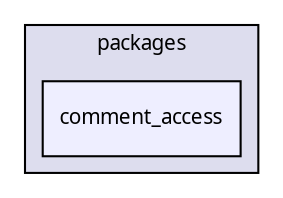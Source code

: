 digraph "packages/comment/packages/comment_access/" {
  compound=true
  node [ fontsize="10", fontname="FreeSans.ttf"];
  edge [ labelfontsize="10", labelfontname="FreeSans.ttf"];
  subgraph clusterdir_79423dd2cd472b536dc22179e0cb0f15 {
    graph [ bgcolor="#ddddee", pencolor="black", label="packages" fontname="FreeSans.ttf", fontsize="10", URL="dir_79423dd2cd472b536dc22179e0cb0f15.html"]
  dir_67c36b78429a6a1fa9b7578ecdc03f3d [shape=box, label="comment_access", style="filled", fillcolor="#eeeeff", pencolor="black", URL="dir_67c36b78429a6a1fa9b7578ecdc03f3d.html"];
  }
}
